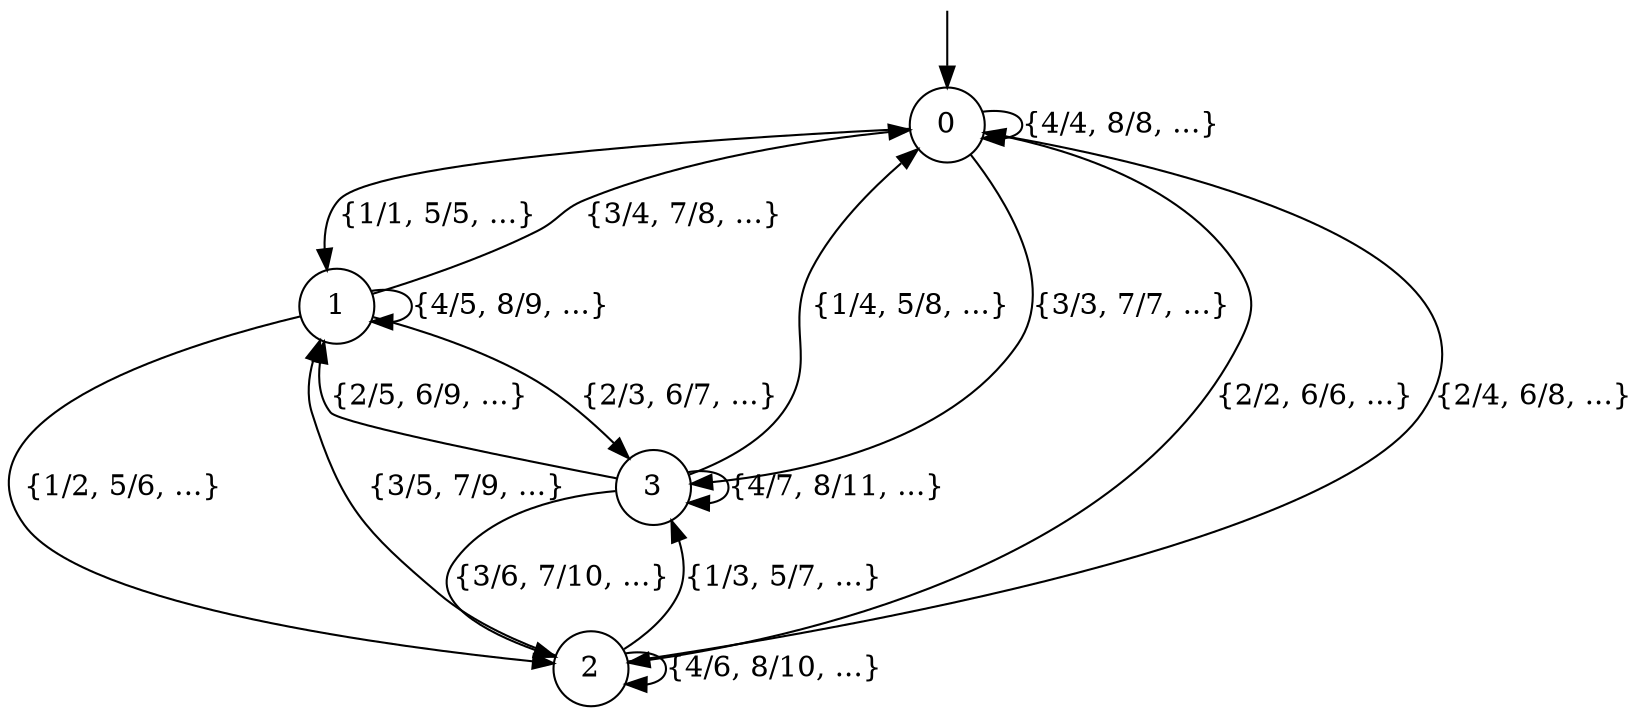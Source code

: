 digraph g {

	s0 [shape="circle" label="0"];
	s1 [shape="circle" label="1"];
	s2 [shape="circle" label="2"];
	s3 [shape="circle" label="3"];
	s0 -> s1 [label="{1/1, 5/5, ...}"];
	s0 -> s2 [label="{2/2, 6/6, ...}"];
	s0 -> s3 [label="{3/3, 7/7, ...}"];
	s0 -> s0 [label="{4/4, 8/8, ...}"];
	s1 -> s2 [label="{1/2, 5/6, ...}"];
	s1 -> s3 [label="{2/3, 6/7, ...}"];
	s1 -> s0 [label="{3/4, 7/8, ...}"];
	s1 -> s1 [label="{4/5, 8/9, ...}"];
	s2 -> s3 [label="{1/3, 5/7, ...}"];
	s2 -> s0 [label="{2/4, 6/8, ...}"];
	s2 -> s1 [label="{3/5, 7/9, ...}"];
	s2 -> s2 [label="{4/6, 8/10, ...}"];
	s3 -> s0 [label="{1/4, 5/8, ...}"];
	s3 -> s1 [label="{2/5, 6/9, ...}"];
	s3 -> s2 [label="{3/6, 7/10, ...}"];
	s3 -> s3 [label="{4/7, 8/11, ...}"];

__start0 [label="" shape="none" width="0" height="0"];
__start0 -> s0;

}
